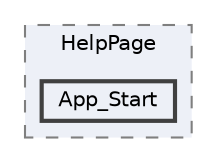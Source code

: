 digraph "SiroccoDemo.APIs/Areas/HelpPage/App_Start"
{
 // LATEX_PDF_SIZE
  bgcolor="transparent";
  edge [fontname=Helvetica,fontsize=10,labelfontname=Helvetica,labelfontsize=10];
  node [fontname=Helvetica,fontsize=10,shape=box,height=0.2,width=0.4];
  compound=true
  subgraph clusterdir_eb76d1b9bc1d3d51243a9e76a4cec05c {
    graph [ bgcolor="#edf0f7", pencolor="grey50", label="HelpPage", fontname=Helvetica,fontsize=10 style="filled,dashed", URL="dir_eb76d1b9bc1d3d51243a9e76a4cec05c.html",tooltip=""]
  dir_edfbbb2b2bd2e0f3fe842b4a59182177 [label="App_Start", fillcolor="#edf0f7", color="grey25", style="filled,bold", URL="dir_edfbbb2b2bd2e0f3fe842b4a59182177.html",tooltip=""];
  }
}
